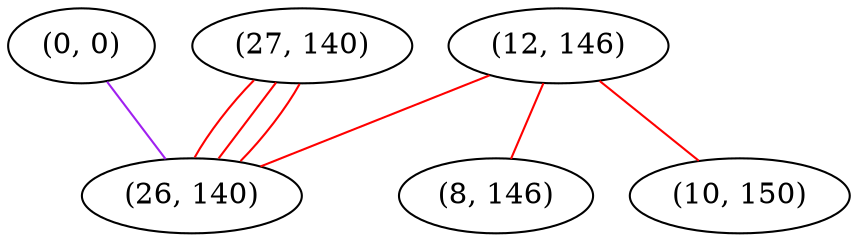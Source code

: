 graph "" {
"(0, 0)";
"(27, 140)";
"(12, 146)";
"(8, 146)";
"(10, 150)";
"(26, 140)";
"(0, 0)" -- "(26, 140)"  [color=purple, key=0, weight=4];
"(27, 140)" -- "(26, 140)"  [color=red, key=0, weight=1];
"(27, 140)" -- "(26, 140)"  [color=red, key=1, weight=1];
"(27, 140)" -- "(26, 140)"  [color=red, key=2, weight=1];
"(12, 146)" -- "(10, 150)"  [color=red, key=0, weight=1];
"(12, 146)" -- "(8, 146)"  [color=red, key=0, weight=1];
"(12, 146)" -- "(26, 140)"  [color=red, key=0, weight=1];
}
